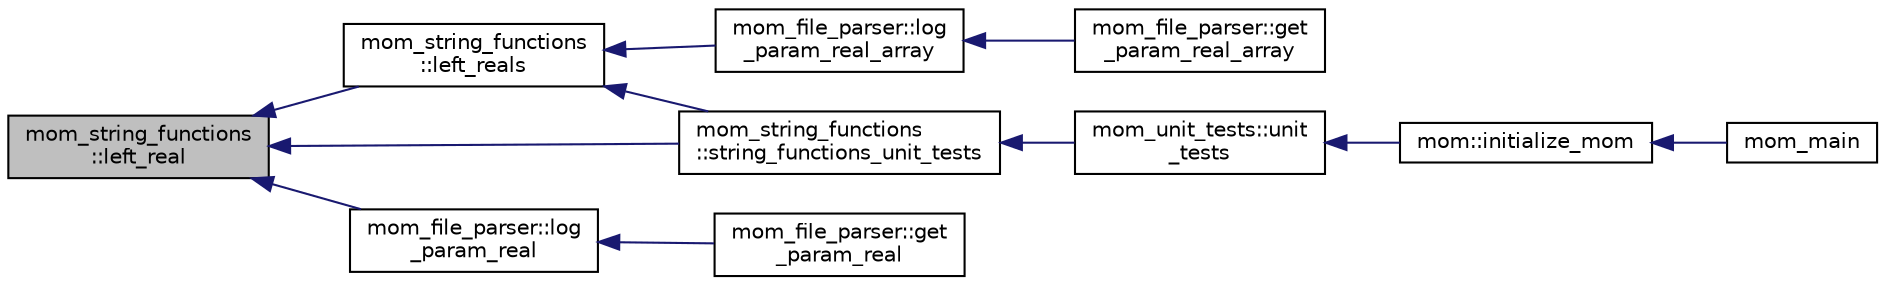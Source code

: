 digraph "mom_string_functions::left_real"
{
 // INTERACTIVE_SVG=YES
  edge [fontname="Helvetica",fontsize="10",labelfontname="Helvetica",labelfontsize="10"];
  node [fontname="Helvetica",fontsize="10",shape=record];
  rankdir="LR";
  Node73 [label="mom_string_functions\l::left_real",height=0.2,width=0.4,color="black", fillcolor="grey75", style="filled", fontcolor="black"];
  Node73 -> Node74 [dir="back",color="midnightblue",fontsize="10",style="solid",fontname="Helvetica"];
  Node74 [label="mom_string_functions\l::left_reals",height=0.2,width=0.4,color="black", fillcolor="white", style="filled",URL="$namespacemom__string__functions.html#a07fa1b92ce5c4c4336bb45c5a89fa548"];
  Node74 -> Node75 [dir="back",color="midnightblue",fontsize="10",style="solid",fontname="Helvetica"];
  Node75 [label="mom_file_parser::log\l_param_real_array",height=0.2,width=0.4,color="black", fillcolor="white", style="filled",URL="$namespacemom__file__parser.html#aa368e3cc6595a4f7b84560e1ffbb3ac6"];
  Node75 -> Node76 [dir="back",color="midnightblue",fontsize="10",style="solid",fontname="Helvetica"];
  Node76 [label="mom_file_parser::get\l_param_real_array",height=0.2,width=0.4,color="black", fillcolor="white", style="filled",URL="$namespacemom__file__parser.html#af43ea79dcb7ced6a6bf49d438d105f76"];
  Node74 -> Node77 [dir="back",color="midnightblue",fontsize="10",style="solid",fontname="Helvetica"];
  Node77 [label="mom_string_functions\l::string_functions_unit_tests",height=0.2,width=0.4,color="black", fillcolor="white", style="filled",URL="$namespacemom__string__functions.html#a7b7aa802a4da2021801267f6c6f890bf",tooltip="Returns true if a unit test of string_functions fails. "];
  Node77 -> Node78 [dir="back",color="midnightblue",fontsize="10",style="solid",fontname="Helvetica"];
  Node78 [label="mom_unit_tests::unit\l_tests",height=0.2,width=0.4,color="black", fillcolor="white", style="filled",URL="$namespacemom__unit__tests.html#a71f3a2080872634c14a25a9411b59fe0",tooltip="Calls unit tests for other modules. Note that if a unit test returns true, a FATAL error is triggered..."];
  Node78 -> Node79 [dir="back",color="midnightblue",fontsize="10",style="solid",fontname="Helvetica"];
  Node79 [label="mom::initialize_mom",height=0.2,width=0.4,color="black", fillcolor="white", style="filled",URL="$namespacemom.html#a0be2869fef30e1e0604facfe1b41555d",tooltip="This subroutine initializes MOM. "];
  Node79 -> Node80 [dir="back",color="midnightblue",fontsize="10",style="solid",fontname="Helvetica"];
  Node80 [label="mom_main",height=0.2,width=0.4,color="black", fillcolor="white", style="filled",URL="$MOM__driver_8F90.html#a08fffeb2d8e8acbf9ed4609be6d258c6"];
  Node73 -> Node81 [dir="back",color="midnightblue",fontsize="10",style="solid",fontname="Helvetica"];
  Node81 [label="mom_file_parser::log\l_param_real",height=0.2,width=0.4,color="black", fillcolor="white", style="filled",URL="$namespacemom__file__parser.html#aeb1b4f822e409456cd341f552542bfc2"];
  Node81 -> Node82 [dir="back",color="midnightblue",fontsize="10",style="solid",fontname="Helvetica"];
  Node82 [label="mom_file_parser::get\l_param_real",height=0.2,width=0.4,color="black", fillcolor="white", style="filled",URL="$namespacemom__file__parser.html#ad3ab0b86ed8dbac8c4ae556c24a6dd07"];
  Node73 -> Node77 [dir="back",color="midnightblue",fontsize="10",style="solid",fontname="Helvetica"];
}
